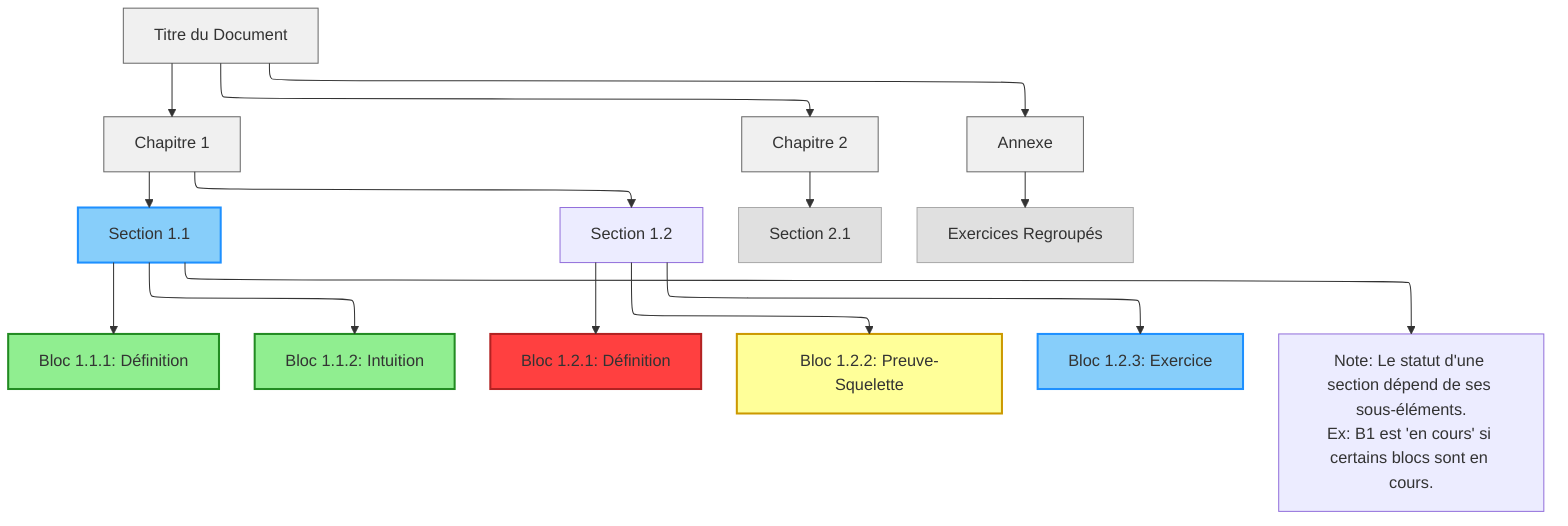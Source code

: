 ---
config:
  layout: elk
---
flowchart TD
    A[Titre du Document] --> B[Chapitre 1] & C[Chapitre 2] & D[Annexe]
    B --> B1[Section 1.1] & B2[Section 1.2]
    B1 --> B1_1[Bloc 1.1.1: Définition] & B1_2[Bloc 1.1.2: Intuition]
    B2 --> B2_1[Bloc 1.2.1: Définition] & B2_2[Bloc 1.2.2: Preuve-Squelette] & B2_3[Bloc 1.2.3: Exercice]
    C --> C1[Section 2.1]
    D --> D1[Exercices Regroupés]

    %% Notes
    note1[Note: Le statut d'une section dépend de ses sous-éléments.<br>Ex: B1 est 'en cours' si certains blocs sont en cours.]
    B1 --> note1

    %% Status Styles
    classDef validatedStyle fill:#90ee90,stroke:#228b22,stroke-width:2px
    classDef pendingValidationStyle fill:#ffff99,stroke:#cc9900,stroke-width:2px
    classDef inProgressStyle fill:#87cefa,stroke:#1e90ff,stroke-width:2px
    classDef qcFailedStyle fill:#ff4040,stroke:#b22222,stroke-width:2px
    classDef refinementFailedStyle fill:#ff8c00,stroke:#d2691e,stroke-width:2px
    classDef structureStyle fill:#f0f0f0,stroke:#696969,stroke-width:1px
    classDef defaultStyle fill:#e0e0e0,stroke:#a9a9a9,stroke-width:1px

    %% Apply Styles
    class B1_1 validatedStyle
    class B1_2 validatedStyle
    class B1 inProgressStyle
    class B2_1 qcFailedStyle
    class B2_2 pendingValidationStyle
    class B2_3 inProgressStyle
    class C1 defaultStyle
    class D1 defaultStyle
    class A,B,C,D structureStyle